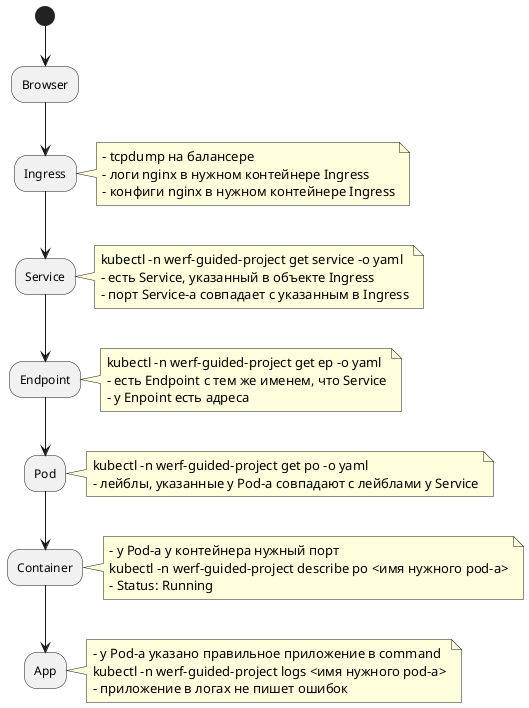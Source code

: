 @startuml

(*) --> Browser
Browser --> Ingress
note right
 - tcpdump на балансере
 - логи nginx в нужном контейнере Ingress
 - конфиги nginx в нужном контейнере Ingress
end note
Ingress --> Service
note right
 kubectl -n werf-guided-project get service -o yaml
 - есть Service, указанный в объекте Ingress
 - порт Service-а совпадает с указанным в Ingress
end note
Service --> Endpoint
note right
 kubectl -n werf-guided-project get ep -o yaml
 - есть Endpoint с тем же именем, что Service
 - у Enpoint есть адреса
end note
Endpoint --> Pod
note right
 kubectl -n werf-guided-project get po -o yaml
 - лейблы, указанные у Pod-а совпадают с лейблами у Service
end note
Pod --> Container
note right
 - у Pod-а у контейнера нужный порт
 kubectl -n werf-guided-project describe po <имя нужного pod-а>
 - Status: Running
end note
Container --> App
note right
 - у Pod-а указано правильное приложение в command
 kubectl -n werf-guided-project logs <имя нужного pod-а>
 - приложение в логах не пишет ошибок
end note

@enduml
